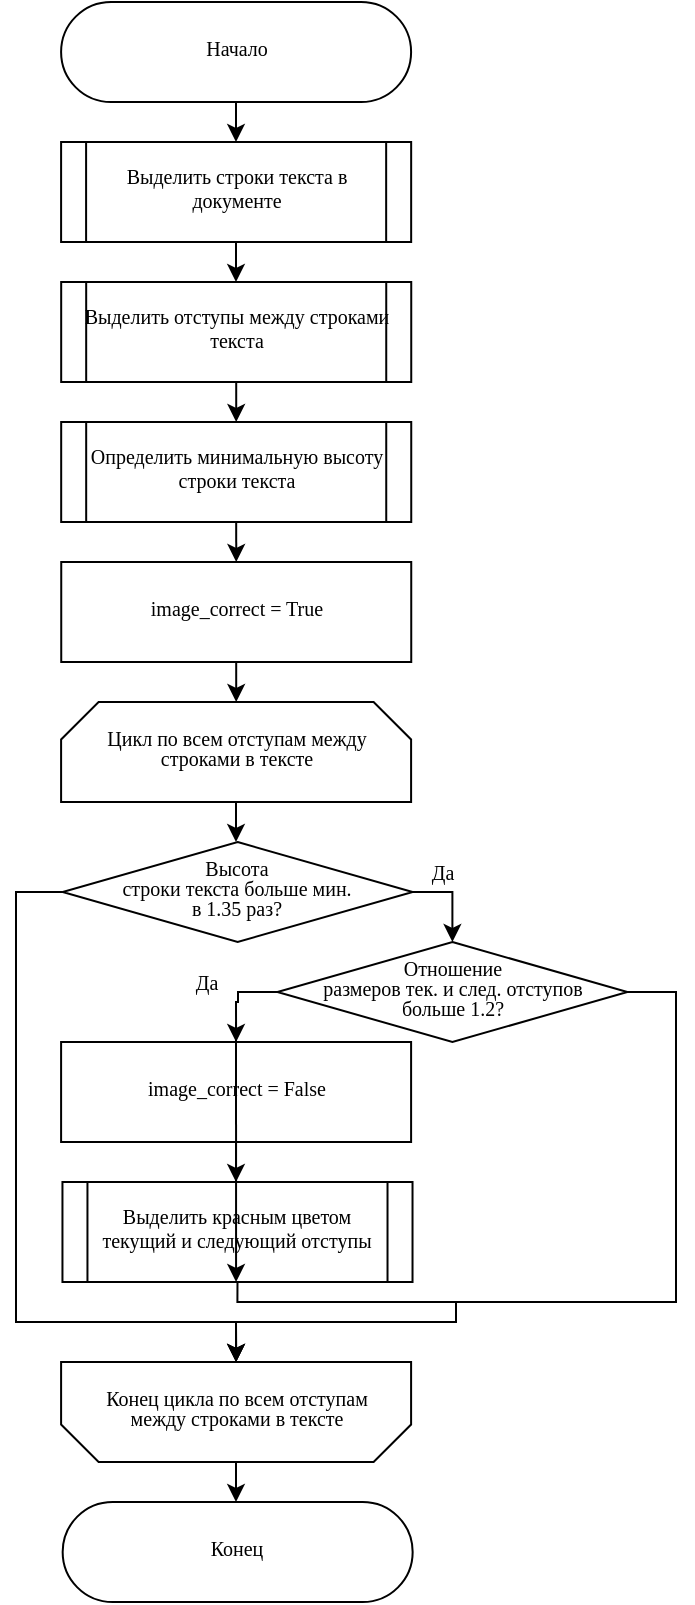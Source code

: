 <mxfile version="25.0.3">
  <diagram name="1" id="0">
    <mxGraphModel dx="-119" dy="1583" grid="1" gridSize="10" guides="1" tooltips="1" connect="1" arrows="1" fold="1" page="1" pageScale="1" pageWidth="827" pageHeight="1169" math="1" shadow="0">
      <root>
        <mxCell id="0" />
        <mxCell id="1" parent="0" />
        <mxCell id="YdOIpuUZ-WlntdFXvjwU-1" style="edgeStyle=orthogonalEdgeStyle;rounded=0;orthogonalLoop=1;jettySize=auto;html=1;entryX=0.5;entryY=0;entryDx=0;entryDy=0;fontFamily=Times New Roman;fontSize=10;" parent="1" source="YdOIpuUZ-WlntdFXvjwU-2" target="YdOIpuUZ-WlntdFXvjwU-4" edge="1">
          <mxGeometry relative="1" as="geometry" />
        </mxCell>
        <mxCell id="YdOIpuUZ-WlntdFXvjwU-2" value="&lt;p style=&quot;line-height: 1;&quot;&gt;&lt;font&gt;Начало&lt;/font&gt;&lt;/p&gt;" style="shape=stencil(vZXxboMgEMafhj9dUNwDLG57j6u9KimCQVbt2w9Bs6LVrZvOmJj7PvzdHZyRsKwpoUaSUAkVEvZKksSgrrgEo7QNrFN6OaU+bH0YjzE0NebGixfQHA4CvdMYrc7Y8qMZEFyWqLnpXfZG6Itd098sy5WUFsKVbALnxrcw4NK+SzsPG9Jfg6i2/AptB0ORXiXJ+8+xT8/7gOOd6g2xY/Wb17sdOKw43uvgNgPHv8eyzCpLw82yA+TnQqsPebxbzIkLkSvRf4fUP10ukjA6XOvN1NB/eDNjtCt1wa8uJ8eSrrJHBOh8kTBEeuLqaxgL0AVGFhSdBBTBbjYtYj2Xuwg63kRaGeg3Nci2Xq7g8qbj+H7BD3Q8JaR/6Jn+S88PnbKb3tkQOXVhcu3MKo3fjLT/LaxkXVzgUs8yONX/xpzwCQ==);whiteSpace=wrap;html=1;aspect=fixed;fontFamily=Times New Roman;fontSize=10;spacingBottom=4;" parent="1" vertex="1">
          <mxGeometry x="1202.55" y="-1060" width="175" height="50" as="geometry" />
        </mxCell>
        <mxCell id="YdOIpuUZ-WlntdFXvjwU-3" style="edgeStyle=orthogonalEdgeStyle;rounded=0;orthogonalLoop=1;jettySize=auto;html=1;entryX=0.5;entryY=0;entryDx=0;entryDy=0;fontFamily=Times New Roman;fontSize=10;" parent="1" source="YdOIpuUZ-WlntdFXvjwU-4" target="YdOIpuUZ-WlntdFXvjwU-6" edge="1">
          <mxGeometry relative="1" as="geometry" />
        </mxCell>
        <mxCell id="YdOIpuUZ-WlntdFXvjwU-4" value="Выделить строки текста в документе" style="shape=stencil(tVVRboQgED0Nvw1Ce4DGtvdg2Wkli0CA7ra37wiSrFHcdqvGxMx78uYN4yDhbeiEA8KoET0Q/kIYcx6ctxJCwACZLsOPNIeXHDYlFsGBjBk8C6/EQUNmQvT2BBd1jKOEMh14FQeWvxL6jO8MN2+lNQZFlDVhwlzxKCaUwbX0K4uN6b8nkUP9HiL40WRGCXv7vezD0z7CzU5+p7LF/eZ+txOeOm72atxmws39srxFpPZx8/Yg5OnD209zXDTzrrSWVluPYX6mXIRxOl7rxTgxDN6MKLQfxnZ9nG6Mfi0x4rPcCa0UjKVaDzd2Ip8m95fb2zNcNXWx3mXpoqCVqSus70nFBP+/C/4XG8utKVx1h9OyWYsSmn8fCfgB);whiteSpace=wrap;html=1;aspect=fixed;fontFamily=Times New Roman;fontSize=10;spacingBottom=4;rounded=0;shadow=0;sketch=0;spacingLeft=10;spacingRight=10;" parent="1" vertex="1">
          <mxGeometry x="1202.55" y="-990" width="175.03" height="50" as="geometry" />
        </mxCell>
        <mxCell id="akHB2Kz0gf9ZKaCGWyzg-9" style="edgeStyle=orthogonalEdgeStyle;rounded=0;orthogonalLoop=1;jettySize=auto;html=1;exitX=0.5;exitY=1;exitDx=0;exitDy=0;entryX=0.5;entryY=0;entryDx=0;entryDy=0;" edge="1" parent="1" source="YdOIpuUZ-WlntdFXvjwU-6" target="akHB2Kz0gf9ZKaCGWyzg-4">
          <mxGeometry relative="1" as="geometry" />
        </mxCell>
        <mxCell id="YdOIpuUZ-WlntdFXvjwU-6" value="Выделить отступы между строками текста" style="shape=stencil(tVVRboQgED0Nvw1Ce4DGtvdg2Wkli0CA7ra37wiSrFHcdqvGxMx78uYN4yDhbeiEA8KoET0Q/kIYcx6ctxJCwACZLsOPNIeXHDYlFsGBjBk8C6/EQUNmQvT2BBd1jKOEMh14FQeWvxL6jO8MN2+lNQZFlDVhwlzxKCaUwbX0K4uN6b8nkUP9HiL40WRGCXv7vezD0z7CzU5+p7LF/eZ+txOeOm72atxmws39srxFpPZx8/Yg5OnD209zXDTzrrSWVluPYX6mXIRxOl7rxTgxDN6MKLQfxnZ9nG6Mfi0x4rPcCa0UjKVaDzd2Ip8m95fb2zNcNXWx3mXpoqCVqSus70nFBP+/C/4XG8utKVx1h9OyWYsSmn8fCfgB);whiteSpace=wrap;html=1;aspect=fixed;fontFamily=Times New Roman;fontSize=10;spacingBottom=4;rounded=0;shadow=0;sketch=0;spacingLeft=10;spacingRight=10;" parent="1" vertex="1">
          <mxGeometry x="1202.59" y="-920" width="175.03" height="50" as="geometry" />
        </mxCell>
        <mxCell id="YdOIpuUZ-WlntdFXvjwU-7" style="edgeStyle=orthogonalEdgeStyle;rounded=0;orthogonalLoop=1;jettySize=auto;html=1;entryX=0.5;entryY=0;entryDx=0;entryDy=0;fontFamily=Times New Roman;fontSize=10;" parent="1" target="5YKajarl01aSrGda35CC-1" edge="1">
          <mxGeometry relative="1" as="geometry">
            <mxPoint x="1290.04" y="-420" as="targetPoint" />
            <mxPoint x="1290" y="-550" as="sourcePoint" />
          </mxGeometry>
        </mxCell>
        <mxCell id="5YKajarl01aSrGda35CC-3" style="edgeStyle=orthogonalEdgeStyle;rounded=0;orthogonalLoop=1;jettySize=auto;html=1;entryX=0.5;entryY=0;entryDx=0;entryDy=0;fontFamily=Times New Roman;fontSize=10;" parent="1" target="5YKajarl01aSrGda35CC-2" edge="1">
          <mxGeometry relative="1" as="geometry">
            <mxPoint x="1290" y="-480" as="sourcePoint" />
          </mxGeometry>
        </mxCell>
        <mxCell id="5YKajarl01aSrGda35CC-13" value="&lt;p style=&quot;line-height: 1;&quot;&gt;&lt;font&gt;Конец&lt;/font&gt;&lt;/p&gt;" style="shape=stencil(vZXxboMgEMafhj9dUNwDLG57j6u9KimCQVbt2w9Bs6LVrZvOmJj7PvzdHZyRsKwpoUaSUAkVEvZKksSgrrgEo7QNrFN6OaU+bH0YjzE0NebGixfQHA4CvdMYrc7Y8qMZEFyWqLnpXfZG6Itd098sy5WUFsKVbALnxrcw4NK+SzsPG9Jfg6i2/AptB0ORXiXJ+8+xT8/7gOOd6g2xY/Wb17sdOKw43uvgNgPHv8eyzCpLw82yA+TnQqsPebxbzIkLkSvRf4fUP10ukjA6XOvN1NB/eDNjtCt1wa8uJ8eSrrJHBOh8kTBEeuLqaxgL0AVGFhSdBBTBbjYtYj2Xuwg63kRaGeg3Nci2Xq7g8qbj+H7BD3Q8JaR/6Jn+S88PnbKb3tkQOXVhcu3MKo3fjLT/LaxkXVzgUs8yONX/xpzwCQ==);whiteSpace=wrap;html=1;aspect=fixed;fontFamily=Times New Roman;fontSize=10;spacingBottom=4;" parent="1" vertex="1">
          <mxGeometry x="1203.33" y="-310" width="175" height="50" as="geometry" />
        </mxCell>
        <mxCell id="akHB2Kz0gf9ZKaCGWyzg-12" style="edgeStyle=orthogonalEdgeStyle;rounded=0;orthogonalLoop=1;jettySize=auto;html=1;entryX=0.5;entryY=0;entryDx=0;entryDy=0;" edge="1" parent="1" source="akHB2Kz0gf9ZKaCGWyzg-1" target="akHB2Kz0gf9ZKaCGWyzg-3">
          <mxGeometry relative="1" as="geometry" />
        </mxCell>
        <mxCell id="akHB2Kz0gf9ZKaCGWyzg-1" value="&lt;p style=&quot;line-height: 1&quot;&gt;Цикл по всем отступам между строками в тексте&lt;/p&gt;" style="strokeWidth=1;html=1;shape=stencil(rVXBUoMwFPyaXJmQ1EOPivXoxYPnlD5LpiEvE7C1f2/gwQgCbU1lmIG3C7t5ZBOYzKpCOWCCW1UCk89MCIPonmCvbbgPREHoilN5ojLta1U5yGsCj8prtTVATFV7PMBJ7+pOQtsCvK4bVm4YfwzPNKfMcrQ2iGi01YgZ8EFMaRve5V8kxpMHsjl3NVUuOJRQgx+hP829EsDES7RTepvTW4TTuKPe95rT+9+d0jinTczX478mKknXN85VRGM8WUfbLXQns4AsRVRmW5Uf9h4/7W52kB/amBwN+lDStTVjQvLuuNykU83ymRA9XeIRBtM6uybmpXsFo+1QQdwv0W8N5/Gg7tFYRYzjvxWi+oj4mrnBCi4kIuCTULToQhJDBtHDlYjSZr2U/olAi9KvowW+AQ==);whiteSpace=wrap;fontSize=10;fontFamily=Times New Roman;spacingLeft=10;spacingRight=10;spacingBottom=4;aspect=fixed;" vertex="1" parent="1">
          <mxGeometry x="1202.55" y="-710" width="175" height="50" as="geometry" />
        </mxCell>
        <mxCell id="akHB2Kz0gf9ZKaCGWyzg-19" style="edgeStyle=orthogonalEdgeStyle;rounded=0;orthogonalLoop=1;jettySize=auto;html=1;entryX=0.5;entryY=0;entryDx=0;entryDy=0;" edge="1" parent="1" source="akHB2Kz0gf9ZKaCGWyzg-2" target="5YKajarl01aSrGda35CC-13">
          <mxGeometry relative="1" as="geometry" />
        </mxCell>
        <mxCell id="akHB2Kz0gf9ZKaCGWyzg-2" value="&lt;p style=&quot;line-height: 1&quot;&gt;Конец цикла по всем отступам между строками в тексте&lt;/p&gt;" style="strokeWidth=1;html=1;shape=stencil(rVTBUoMwEP2aXJmQtDN6dBCPvXjwnNJVMk2zTMBW/96FBS0itEYZZmDfwnt52d0IndWlqUAo6c0BhL4XSjnEKvc7eiO4ZGwlOTxxmA6xqSsoGgaPJlizdcCZugm4h5PdNT2F9SUE27RZnQt5R9+0t84K9J5ILPp6lDnLE5mxnv6Vb0wmkzXLvPcxRxUpHKCBMEK/rG0YEOohWim9TukxQmnsaNC9pPT0e6U0TimP2T35rVDJzZU7uIkwJpPbaLkZdzojZK5FdbY1xf4l4CvNy0+LfLbOFegwUMjPTkwoLftr2WRl2vGZJIb0AY8w20BLzAOBs/6M4HOs/49CrSM41LiIq5h1/J0ixkjhsIaFehI+KWmHzvQRdRAGuNBgfNTO9e6EoEP52O+ADw==);whiteSpace=wrap;fontSize=10;fontFamily=Times New Roman;spacingLeft=10;spacingRight=10;spacingBottom=4;aspect=fixed;" vertex="1" parent="1">
          <mxGeometry x="1202.55" y="-380" width="175" height="50" as="geometry" />
        </mxCell>
        <mxCell id="akHB2Kz0gf9ZKaCGWyzg-13" style="edgeStyle=orthogonalEdgeStyle;rounded=0;orthogonalLoop=1;jettySize=auto;html=1;entryX=0.5;entryY=0;entryDx=0;entryDy=0;" edge="1" parent="1" source="akHB2Kz0gf9ZKaCGWyzg-3" target="akHB2Kz0gf9ZKaCGWyzg-5">
          <mxGeometry relative="1" as="geometry">
            <Array as="points">
              <mxPoint x="1398" y="-615" />
            </Array>
          </mxGeometry>
        </mxCell>
        <mxCell id="akHB2Kz0gf9ZKaCGWyzg-3" value="&lt;p style=&quot;line-height: 1&quot;&gt;Высота&lt;br&gt;строки текста больше мин.&lt;br&gt;в 1.35 раз?&lt;/p&gt;" style="shape=stencil(tZTdboQgEIWfhtsGYZu9bmz7HixOK1kEA3S3ffsdAdu1/rQxakx0zuA3B0YgvPS1aIEwakQDhD8TxiqQyitr8BX1OokHmsJrCos+Fr4FGZJ4EU6Jk4aU8cHZM1xVFTJCmRqcCl2WvxD6hGO6m5fSGoMQLOkHmbs8woQy+C39TLBc/msQtchvIIDLJpNK2Ov/sQ+P+4CLnfwOsb37zf1uBx46LvZq3GbgYj2Wl6jM/dy8PAl5fnf2w1STZt6U1tJq6zBMz1iLME7ztTyZVnQbb5To0429wM8sj5P7aRrdE7Qyd4TvEyEj1jB+uTisQKwxIbX1sLCSqI8WM6ozHcTeWQd/tDYdjwtVZwfE0qMKUU2HeRRu);whiteSpace=wrap;html=1;aspect=fixed;fontFamily=Times New Roman;fontSize=10;spacingBottom=4;rounded=0;shadow=0;sketch=0;spacingLeft=20;spacingRight=20;" vertex="1" parent="1">
          <mxGeometry x="1203.33" y="-640" width="175" height="50" as="geometry" />
        </mxCell>
        <mxCell id="akHB2Kz0gf9ZKaCGWyzg-10" style="edgeStyle=orthogonalEdgeStyle;rounded=0;orthogonalLoop=1;jettySize=auto;html=1;exitX=0.5;exitY=1;exitDx=0;exitDy=0;entryX=0.5;entryY=0;entryDx=0;entryDy=0;" edge="1" parent="1" source="akHB2Kz0gf9ZKaCGWyzg-4" target="akHB2Kz0gf9ZKaCGWyzg-6">
          <mxGeometry relative="1" as="geometry" />
        </mxCell>
        <mxCell id="akHB2Kz0gf9ZKaCGWyzg-4" value="Определить минимальную высоту строки текста" style="shape=stencil(tVVRboQgED0Nvw1Ce4DGtvdg2Wkli0CA7ra37wiSrFHcdqvGxMx78uYN4yDhbeiEA8KoET0Q/kIYcx6ctxJCwACZLsOPNIeXHDYlFsGBjBk8C6/EQUNmQvT2BBd1jKOEMh14FQeWvxL6jO8MN2+lNQZFlDVhwlzxKCaUwbX0K4uN6b8nkUP9HiL40WRGCXv7vezD0z7CzU5+p7LF/eZ+txOeOm72atxmws39srxFpPZx8/Yg5OnD209zXDTzrrSWVluPYX6mXIRxOl7rxTgxDN6MKLQfxnZ9nG6Mfi0x4rPcCa0UjKVaDzd2Ip8m95fb2zNcNXWx3mXpoqCVqSus70nFBP+/C/4XG8utKVx1h9OyWYsSmn8fCfgB);whiteSpace=wrap;html=1;aspect=fixed;fontFamily=Times New Roman;fontSize=10;spacingBottom=4;rounded=0;shadow=0;sketch=0;spacingLeft=10;spacingRight=10;" vertex="1" parent="1">
          <mxGeometry x="1202.59" y="-850" width="175.03" height="50" as="geometry" />
        </mxCell>
        <mxCell id="akHB2Kz0gf9ZKaCGWyzg-14" style="edgeStyle=orthogonalEdgeStyle;rounded=0;orthogonalLoop=1;jettySize=auto;html=1;entryX=0.5;entryY=0;entryDx=0;entryDy=0;" edge="1" parent="1" source="akHB2Kz0gf9ZKaCGWyzg-5" target="akHB2Kz0gf9ZKaCGWyzg-7">
          <mxGeometry relative="1" as="geometry">
            <Array as="points">
              <mxPoint x="1291" y="-565" />
              <mxPoint x="1291" y="-560" />
              <mxPoint x="1290" y="-560" />
            </Array>
          </mxGeometry>
        </mxCell>
        <mxCell id="akHB2Kz0gf9ZKaCGWyzg-5" value="&lt;p style=&quot;line-height: 1&quot;&gt;Отношение&lt;br&gt;размеров тек. и след. отступов больше 1.2?&lt;/p&gt;" style="shape=stencil(tZTdboQgEIWfhtsGYZu9bmz7HixOK1kEA3S3ffsdAdu1/rQxakx0zuA3B0YgvPS1aIEwakQDhD8TxiqQyitr8BX1OokHmsJrCos+Fr4FGZJ4EU6Jk4aU8cHZM1xVFTJCmRqcCl2WvxD6hGO6m5fSGoMQLOkHmbs8woQy+C39TLBc/msQtchvIIDLJpNK2Ov/sQ+P+4CLnfwOsb37zf1uBx46LvZq3GbgYj2Wl6jM/dy8PAl5fnf2w1STZt6U1tJq6zBMz1iLME7ztTyZVnQbb5To0429wM8sj5P7aRrdE7Qyd4TvEyEj1jB+uTisQKwxIbX1sLCSqI8WM6ozHcTeWQd/tDYdjwtVZwfE0qMKUU2HeRRu);whiteSpace=wrap;html=1;aspect=fixed;fontFamily=Times New Roman;fontSize=10;spacingBottom=4;rounded=0;shadow=0;sketch=0;spacingLeft=20;spacingRight=20;" vertex="1" parent="1">
          <mxGeometry x="1310.71" y="-590" width="175" height="50" as="geometry" />
        </mxCell>
        <mxCell id="akHB2Kz0gf9ZKaCGWyzg-6" value="&lt;p style=&quot;line-height: 1&quot;&gt;image_correct = True&lt;/p&gt;" style="shape=stencil(tVTRboMwDPyavFYh2T5gYtt/pKlXotIkcrJ1/fuaGKQiBq0mQEjgu3B3Bhyh69SYCEJJb84g9LtQKmKwkBLdEdww9iK5vHBZDbVJEWxm8MegM/sWmEkZwwku7pB7CecbQJc7Vn8I+UZrulPXNnhPIi74NGLueBIzztOz8pfFevvrqIqkf4YM2IdkVKjP52V3r9sIVxvlHcsO6VfPu57wOHG11YdbTbj6v6yuCZn7uXW9N/Z0xPDtD3+G+XJta0MbkEq+Fi+htOyP5Wai6QZvQgw0dmO7PE4PRn/OmPCJd0FnGqZWA8KDN8G7yYLr7IJiPXEoKG99BbgB);whiteSpace=wrap;html=1;aspect=fixed;fontFamily=Times New Roman;fontSize=10;spacingBottom=4;" vertex="1" parent="1">
          <mxGeometry x="1202.62" y="-780" width="175" height="50" as="geometry" />
        </mxCell>
        <mxCell id="akHB2Kz0gf9ZKaCGWyzg-15" style="edgeStyle=orthogonalEdgeStyle;rounded=0;orthogonalLoop=1;jettySize=auto;html=1;entryX=0.5;entryY=0;entryDx=0;entryDy=0;" edge="1" parent="1" source="akHB2Kz0gf9ZKaCGWyzg-7" target="akHB2Kz0gf9ZKaCGWyzg-8">
          <mxGeometry relative="1" as="geometry" />
        </mxCell>
        <mxCell id="akHB2Kz0gf9ZKaCGWyzg-7" value="&lt;p style=&quot;line-height: 1&quot;&gt;image_correct = False&lt;/p&gt;" style="shape=stencil(tVTRboMwDPyavFYh2T5gYtt/pKlXotIkcrJ1/fuaGKQiBq0mQEjgu3B3Bhyh69SYCEJJb84g9LtQKmKwkBLdEdww9iK5vHBZDbVJEWxm8MegM/sWmEkZwwku7pB7CecbQJc7Vn8I+UZrulPXNnhPIi74NGLueBIzztOz8pfFevvrqIqkf4YM2IdkVKjP52V3r9sIVxvlHcsO6VfPu57wOHG11YdbTbj6v6yuCZn7uXW9N/Z0xPDtD3+G+XJta0MbkEq+Fi+htOyP5Wai6QZvQgw0dmO7PE4PRn/OmPCJd0FnGqZWA8KDN8G7yYLr7IJiPXEoKG99BbgB);whiteSpace=wrap;html=1;aspect=fixed;fontFamily=Times New Roman;fontSize=10;spacingBottom=4;" vertex="1" parent="1">
          <mxGeometry x="1202.55" y="-540" width="175" height="50" as="geometry" />
        </mxCell>
        <mxCell id="akHB2Kz0gf9ZKaCGWyzg-17" style="edgeStyle=orthogonalEdgeStyle;rounded=0;orthogonalLoop=1;jettySize=auto;html=1;exitX=0.5;exitY=1;exitDx=0;exitDy=0;entryX=0.5;entryY=0;entryDx=0;entryDy=0;entryPerimeter=0;" edge="1" parent="1" source="akHB2Kz0gf9ZKaCGWyzg-8" target="akHB2Kz0gf9ZKaCGWyzg-2">
          <mxGeometry relative="1" as="geometry">
            <mxPoint x="1220" y="-360" as="targetPoint" />
            <Array as="points">
              <mxPoint x="1291" y="-410" />
              <mxPoint x="1400" y="-410" />
              <mxPoint x="1400" y="-400" />
              <mxPoint x="1290" y="-400" />
            </Array>
          </mxGeometry>
        </mxCell>
        <mxCell id="akHB2Kz0gf9ZKaCGWyzg-8" value="Выделить красным цветом текущий и следующий отступы" style="shape=stencil(tVVRboQgED0Nvw1Ce4DGtvdg2Wkli0CA7ra37wiSrFHcdqvGxMx78uYN4yDhbeiEA8KoET0Q/kIYcx6ctxJCwACZLsOPNIeXHDYlFsGBjBk8C6/EQUNmQvT2BBd1jKOEMh14FQeWvxL6jO8MN2+lNQZFlDVhwlzxKCaUwbX0K4uN6b8nkUP9HiL40WRGCXv7vezD0z7CzU5+p7LF/eZ+txOeOm72atxmws39srxFpPZx8/Yg5OnD209zXDTzrrSWVluPYX6mXIRxOl7rxTgxDN6MKLQfxnZ9nG6Mfi0x4rPcCa0UjKVaDzd2Ip8m95fb2zNcNXWx3mXpoqCVqSus70nFBP+/C/4XG8utKVx1h9OyWYsSmn8fCfgB);whiteSpace=wrap;html=1;aspect=fixed;fontFamily=Times New Roman;fontSize=10;spacingBottom=4;rounded=0;shadow=0;sketch=0;spacingLeft=10;spacingRight=10;" vertex="1" parent="1">
          <mxGeometry x="1203.23" y="-470" width="175.03" height="50" as="geometry" />
        </mxCell>
        <mxCell id="akHB2Kz0gf9ZKaCGWyzg-11" style="edgeStyle=orthogonalEdgeStyle;rounded=0;orthogonalLoop=1;jettySize=auto;html=1;entryX=0.5;entryY=0;entryDx=0;entryDy=0;entryPerimeter=0;" edge="1" parent="1" source="akHB2Kz0gf9ZKaCGWyzg-6" target="akHB2Kz0gf9ZKaCGWyzg-1">
          <mxGeometry relative="1" as="geometry" />
        </mxCell>
        <mxCell id="akHB2Kz0gf9ZKaCGWyzg-16" style="edgeStyle=orthogonalEdgeStyle;rounded=0;orthogonalLoop=1;jettySize=auto;html=1;entryX=0.5;entryY=0;entryDx=0;entryDy=0;entryPerimeter=0;" edge="1" parent="1" source="akHB2Kz0gf9ZKaCGWyzg-5" target="akHB2Kz0gf9ZKaCGWyzg-2">
          <mxGeometry relative="1" as="geometry">
            <Array as="points">
              <mxPoint x="1510" y="-565" />
              <mxPoint x="1510" y="-410" />
              <mxPoint x="1400" y="-410" />
              <mxPoint x="1400" y="-400" />
              <mxPoint x="1290" y="-400" />
            </Array>
          </mxGeometry>
        </mxCell>
        <mxCell id="akHB2Kz0gf9ZKaCGWyzg-18" style="edgeStyle=orthogonalEdgeStyle;rounded=0;orthogonalLoop=1;jettySize=auto;html=1;entryX=0.5;entryY=0;entryDx=0;entryDy=0;entryPerimeter=0;" edge="1" parent="1" source="akHB2Kz0gf9ZKaCGWyzg-3" target="akHB2Kz0gf9ZKaCGWyzg-2">
          <mxGeometry relative="1" as="geometry">
            <Array as="points">
              <mxPoint x="1180" y="-615" />
              <mxPoint x="1180" y="-400" />
              <mxPoint x="1290" y="-400" />
            </Array>
          </mxGeometry>
        </mxCell>
        <mxCell id="akHB2Kz0gf9ZKaCGWyzg-20" value="&lt;font face=&quot;Times New Roman&quot;&gt;Да&lt;/font&gt;" style="text;html=1;align=center;verticalAlign=middle;resizable=0;points=[];autosize=1;strokeColor=none;fillColor=none;fontSize=10;" vertex="1" parent="1">
          <mxGeometry x="1378.33" y="-640" width="30" height="30" as="geometry" />
        </mxCell>
        <mxCell id="akHB2Kz0gf9ZKaCGWyzg-24" value="&lt;font face=&quot;Times New Roman&quot;&gt;Да&lt;/font&gt;" style="text;html=1;align=center;verticalAlign=middle;resizable=0;points=[];autosize=1;strokeColor=none;fillColor=none;fontSize=10;" vertex="1" parent="1">
          <mxGeometry x="1260" y="-585" width="30" height="30" as="geometry" />
        </mxCell>
      </root>
    </mxGraphModel>
  </diagram>
</mxfile>

